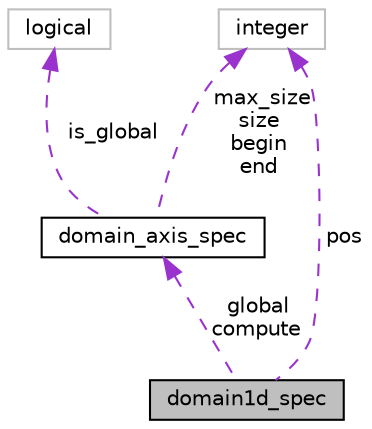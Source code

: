 digraph "domain1d_spec"
{
 // INTERACTIVE_SVG=YES
 // LATEX_PDF_SIZE
  edge [fontname="Helvetica",fontsize="10",labelfontname="Helvetica",labelfontsize="10"];
  node [fontname="Helvetica",fontsize="10",shape=record];
  Node1 [label="domain1d_spec",height=0.2,width=0.4,color="black", fillcolor="grey75", style="filled", fontcolor="black",tooltip="A private type used to specify index limits for a domain decomposition."];
  Node2 -> Node1 [dir="back",color="darkorchid3",fontsize="10",style="dashed",label=" global\ncompute" ,fontname="Helvetica"];
  Node2 [label="domain_axis_spec",height=0.2,width=0.4,color="black", fillcolor="white", style="filled",URL="$group__mpp__domains__mod.html#structmpp__domains__mod_1_1domain__axis__spec",tooltip="Used to specify index limits along an axis of a domain."];
  Node3 -> Node2 [dir="back",color="darkorchid3",fontsize="10",style="dashed",label=" is_global" ,fontname="Helvetica"];
  Node3 [label="logical",height=0.2,width=0.4,color="grey75", fillcolor="white", style="filled",tooltip=" "];
  Node4 -> Node2 [dir="back",color="darkorchid3",fontsize="10",style="dashed",label=" max_size\nsize\nbegin\nend" ,fontname="Helvetica"];
  Node4 [label="integer",height=0.2,width=0.4,color="grey75", fillcolor="white", style="filled",tooltip=" "];
  Node4 -> Node1 [dir="back",color="darkorchid3",fontsize="10",style="dashed",label=" pos" ,fontname="Helvetica"];
}
